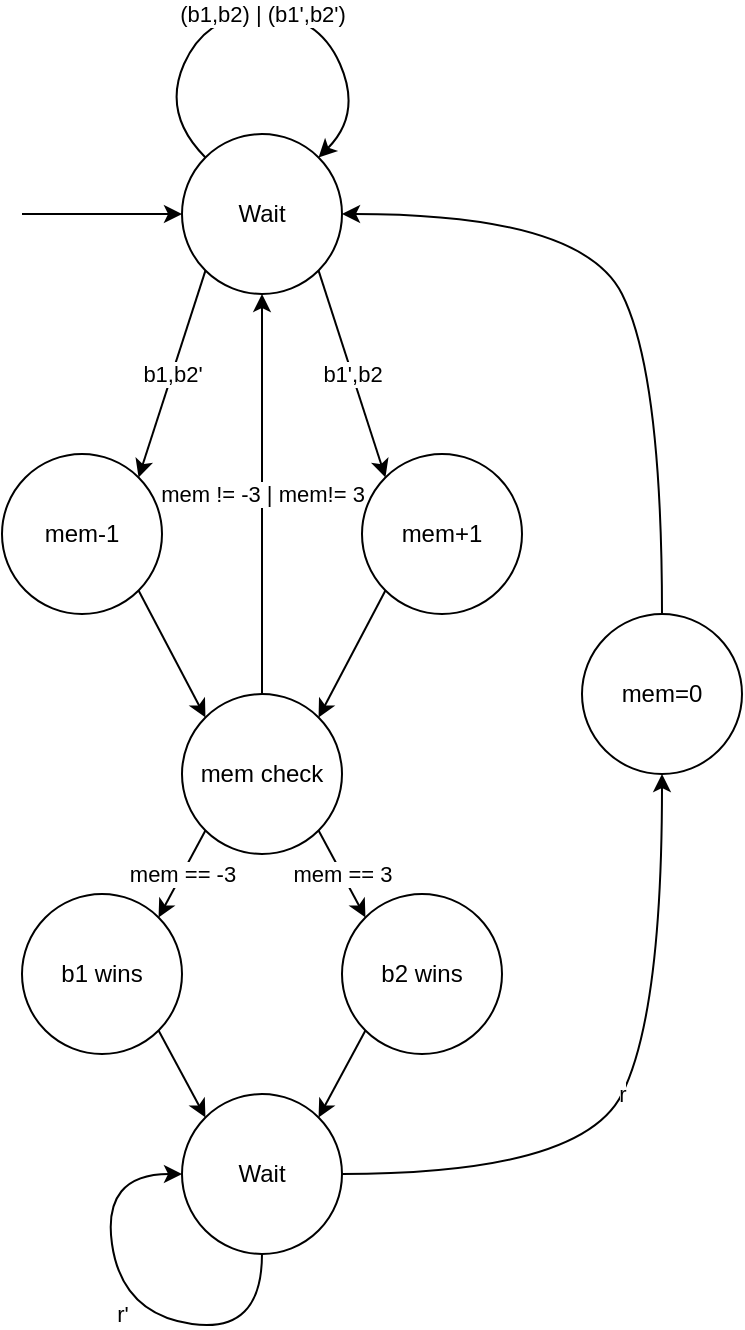 <mxfile version="13.1.2" type="device"><diagram id="6yCjatjptCdKg-Zt9WMs" name="Page-1"><mxGraphModel dx="1422" dy="830" grid="1" gridSize="10" guides="1" tooltips="1" connect="1" arrows="1" fold="1" page="1" pageScale="1" pageWidth="827" pageHeight="1169" math="0" shadow="0"><root><mxCell id="0"/><mxCell id="1" parent="0"/><mxCell id="1_CM0BBesEv4Azfldd7L-1" value="mem-1" style="ellipse;whiteSpace=wrap;html=1;aspect=fixed;" parent="1" vertex="1"><mxGeometry x="30" y="320" width="80" height="80" as="geometry"/></mxCell><mxCell id="1_CM0BBesEv4Azfldd7L-2" value="mem+1" style="ellipse;whiteSpace=wrap;html=1;aspect=fixed;" parent="1" vertex="1"><mxGeometry x="210" y="320" width="80" height="80" as="geometry"/></mxCell><mxCell id="1_CM0BBesEv4Azfldd7L-3" value="Wait" style="ellipse;whiteSpace=wrap;html=1;aspect=fixed;" parent="1" vertex="1"><mxGeometry x="120" y="160" width="80" height="80" as="geometry"/></mxCell><mxCell id="1_CM0BBesEv4Azfldd7L-4" value="(b1,b2) | (b1',b2')" style="curved=1;endArrow=classic;html=1;exitX=0;exitY=0;exitDx=0;exitDy=0;entryX=1;entryY=0;entryDx=0;entryDy=0;" parent="1" edge="1"><mxGeometry width="50" height="50" relative="1" as="geometry"><mxPoint x="131.716" y="171.716" as="sourcePoint"/><mxPoint x="188.284" y="171.716" as="targetPoint"/><Array as="points"><mxPoint x="110" y="150"/><mxPoint x="132" y="100"/><mxPoint x="188" y="100"/><mxPoint x="210" y="150"/></Array></mxGeometry></mxCell><mxCell id="1_CM0BBesEv4Azfldd7L-6" value="" style="endArrow=classic;html=1;" parent="1" edge="1"><mxGeometry width="50" height="50" relative="1" as="geometry"><mxPoint x="40" y="200" as="sourcePoint"/><mxPoint x="120" y="200" as="targetPoint"/></mxGeometry></mxCell><mxCell id="1_CM0BBesEv4Azfldd7L-7" value="b1,b2'" style="endArrow=classic;html=1;exitX=0;exitY=1;exitDx=0;exitDy=0;entryX=1;entryY=0;entryDx=0;entryDy=0;" parent="1" source="1_CM0BBesEv4Azfldd7L-3" target="1_CM0BBesEv4Azfldd7L-1" edge="1"><mxGeometry width="50" height="50" relative="1" as="geometry"><mxPoint x="80" y="240" as="sourcePoint"/><mxPoint x="120" y="310" as="targetPoint"/></mxGeometry></mxCell><mxCell id="1_CM0BBesEv4Azfldd7L-8" value="&lt;div&gt;b1',b2&lt;/div&gt;" style="endArrow=classic;html=1;exitX=1;exitY=1;exitDx=0;exitDy=0;entryX=0;entryY=0;entryDx=0;entryDy=0;" parent="1" source="1_CM0BBesEv4Azfldd7L-3" target="1_CM0BBesEv4Azfldd7L-2" edge="1"><mxGeometry width="50" height="50" relative="1" as="geometry"><mxPoint x="210" y="450" as="sourcePoint"/><mxPoint x="260" y="400" as="targetPoint"/></mxGeometry></mxCell><mxCell id="1_CM0BBesEv4Azfldd7L-9" value="mem check" style="ellipse;whiteSpace=wrap;html=1;aspect=fixed;" parent="1" vertex="1"><mxGeometry x="120" y="440" width="80" height="80" as="geometry"/></mxCell><mxCell id="1_CM0BBesEv4Azfldd7L-10" value="" style="endArrow=classic;html=1;entryX=1;entryY=0;entryDx=0;entryDy=0;exitX=0;exitY=1;exitDx=0;exitDy=0;" parent="1" source="1_CM0BBesEv4Azfldd7L-2" target="1_CM0BBesEv4Azfldd7L-9" edge="1"><mxGeometry width="50" height="50" relative="1" as="geometry"><mxPoint x="210" y="450" as="sourcePoint"/><mxPoint x="260" y="400" as="targetPoint"/></mxGeometry></mxCell><mxCell id="1_CM0BBesEv4Azfldd7L-11" value="" style="endArrow=classic;html=1;exitX=1;exitY=1;exitDx=0;exitDy=0;entryX=0;entryY=0;entryDx=0;entryDy=0;" parent="1" source="1_CM0BBesEv4Azfldd7L-1" target="1_CM0BBesEv4Azfldd7L-9" edge="1"><mxGeometry width="50" height="50" relative="1" as="geometry"><mxPoint x="210" y="450" as="sourcePoint"/><mxPoint x="250" y="480" as="targetPoint"/></mxGeometry></mxCell><mxCell id="1_CM0BBesEv4Azfldd7L-12" value="mem != -3 | mem!= 3" style="endArrow=classic;html=1;exitX=0.5;exitY=0;exitDx=0;exitDy=0;entryX=0.5;entryY=1;entryDx=0;entryDy=0;" parent="1" source="1_CM0BBesEv4Azfldd7L-9" target="1_CM0BBesEv4Azfldd7L-3" edge="1"><mxGeometry width="50" height="50" relative="1" as="geometry"><mxPoint x="210" y="450" as="sourcePoint"/><mxPoint x="260" y="400" as="targetPoint"/><mxPoint as="offset"/></mxGeometry></mxCell><mxCell id="1_CM0BBesEv4Azfldd7L-13" value="mem == -3" style="endArrow=classic;html=1;exitX=0;exitY=1;exitDx=0;exitDy=0;entryX=1;entryY=0;entryDx=0;entryDy=0;" parent="1" source="1_CM0BBesEv4Azfldd7L-9" target="1_CM0BBesEv4Azfldd7L-30" edge="1"><mxGeometry width="50" height="50" relative="1" as="geometry"><mxPoint x="210" y="450" as="sourcePoint"/><mxPoint x="80" y="520" as="targetPoint"/></mxGeometry></mxCell><mxCell id="1_CM0BBesEv4Azfldd7L-17" value="Wait" style="ellipse;whiteSpace=wrap;html=1;aspect=fixed;" parent="1" vertex="1"><mxGeometry x="120" y="640" width="80" height="80" as="geometry"/></mxCell><mxCell id="1_CM0BBesEv4Azfldd7L-20" value="r'" style="curved=1;endArrow=classic;html=1;exitX=0.5;exitY=1;exitDx=0;exitDy=0;entryX=0;entryY=0.5;entryDx=0;entryDy=0;" parent="1" source="1_CM0BBesEv4Azfldd7L-17" target="1_CM0BBesEv4Azfldd7L-17" edge="1"><mxGeometry width="50" height="50" relative="1" as="geometry"><mxPoint x="220" y="750" as="sourcePoint"/><mxPoint x="270" y="700" as="targetPoint"/><Array as="points"><mxPoint x="160" y="760"/><mxPoint x="90" y="750"/><mxPoint x="80" y="680"/></Array></mxGeometry></mxCell><mxCell id="1_CM0BBesEv4Azfldd7L-21" value="mem=0" style="ellipse;whiteSpace=wrap;html=1;aspect=fixed;" parent="1" vertex="1"><mxGeometry x="320" y="400" width="80" height="80" as="geometry"/></mxCell><mxCell id="1_CM0BBesEv4Azfldd7L-22" value="r" style="curved=1;endArrow=classic;html=1;entryX=0.5;entryY=1;entryDx=0;entryDy=0;exitX=1;exitY=0.5;exitDx=0;exitDy=0;" parent="1" source="1_CM0BBesEv4Azfldd7L-17" target="1_CM0BBesEv4Azfldd7L-21" edge="1"><mxGeometry width="50" height="50" relative="1" as="geometry"><mxPoint x="240" y="670" as="sourcePoint"/><mxPoint x="250" y="590" as="targetPoint"/><Array as="points"><mxPoint x="320" y="680"/><mxPoint x="360" y="600"/></Array></mxGeometry></mxCell><mxCell id="1_CM0BBesEv4Azfldd7L-26" value="" style="curved=1;endArrow=classic;html=1;exitX=0.5;exitY=0;exitDx=0;exitDy=0;entryX=1;entryY=0.5;entryDx=0;entryDy=0;" parent="1" source="1_CM0BBesEv4Azfldd7L-21" target="1_CM0BBesEv4Azfldd7L-3" edge="1"><mxGeometry width="50" height="50" relative="1" as="geometry"><mxPoint x="210" y="510" as="sourcePoint"/><mxPoint x="260" y="460" as="targetPoint"/><Array as="points"><mxPoint x="360" y="280"/><mxPoint x="320" y="200"/></Array></mxGeometry></mxCell><mxCell id="1_CM0BBesEv4Azfldd7L-27" value="b2 wins" style="ellipse;whiteSpace=wrap;html=1;" parent="1" vertex="1"><mxGeometry x="200" y="540" width="80" height="80" as="geometry"/></mxCell><mxCell id="1_CM0BBesEv4Azfldd7L-28" value="mem == 3" style="endArrow=classic;html=1;exitX=1;exitY=1;exitDx=0;exitDy=0;entryX=0;entryY=0;entryDx=0;entryDy=0;" parent="1" source="1_CM0BBesEv4Azfldd7L-9" target="1_CM0BBesEv4Azfldd7L-27" edge="1"><mxGeometry width="50" height="50" relative="1" as="geometry"><mxPoint x="210" y="510" as="sourcePoint"/><mxPoint x="260" y="460" as="targetPoint"/></mxGeometry></mxCell><mxCell id="1_CM0BBesEv4Azfldd7L-29" value="" style="endArrow=classic;html=1;entryX=1;entryY=0;entryDx=0;entryDy=0;exitX=0;exitY=1;exitDx=0;exitDy=0;" parent="1" source="1_CM0BBesEv4Azfldd7L-27" target="1_CM0BBesEv4Azfldd7L-17" edge="1"><mxGeometry width="50" height="50" relative="1" as="geometry"><mxPoint x="210" y="510" as="sourcePoint"/><mxPoint x="260" y="460" as="targetPoint"/></mxGeometry></mxCell><mxCell id="1_CM0BBesEv4Azfldd7L-30" value="b1 wins" style="ellipse;whiteSpace=wrap;html=1;aspect=fixed;" parent="1" vertex="1"><mxGeometry x="40" y="540" width="80" height="80" as="geometry"/></mxCell><mxCell id="1_CM0BBesEv4Azfldd7L-31" value="" style="endArrow=classic;html=1;exitX=1;exitY=1;exitDx=0;exitDy=0;entryX=0;entryY=0;entryDx=0;entryDy=0;" parent="1" source="1_CM0BBesEv4Azfldd7L-30" target="1_CM0BBesEv4Azfldd7L-17" edge="1"><mxGeometry width="50" height="50" relative="1" as="geometry"><mxPoint x="210" y="510" as="sourcePoint"/><mxPoint x="260" y="460" as="targetPoint"/></mxGeometry></mxCell></root></mxGraphModel></diagram></mxfile>